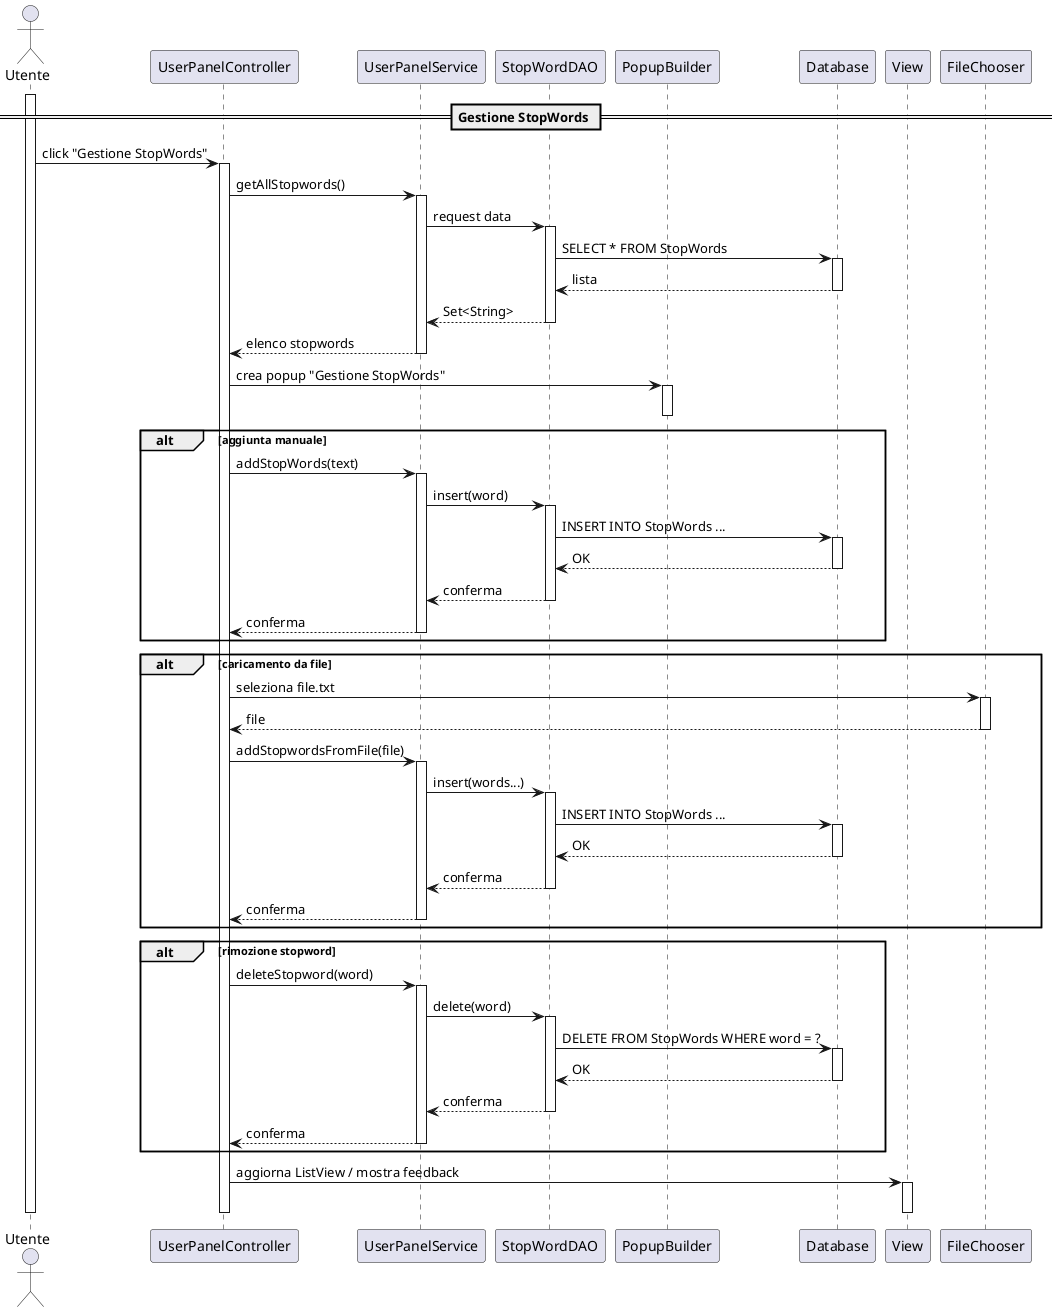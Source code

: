 @startuml
actor Utente
participant UserPanelController
participant UserPanelService
participant StopWordDAO
participant PopupBuilder
participant Database
participant View
participant FileChooser

== Gestione StopWords ==
activate Utente
Utente -> UserPanelController : click "Gestione StopWords"
activate UserPanelController

UserPanelController -> UserPanelService : getAllStopwords()
activate UserPanelService
UserPanelService -> StopWordDAO : request data
activate StopWordDAO
StopWordDAO -> Database : SELECT * FROM StopWords
activate Database
Database --> StopWordDAO : lista
deactivate Database
StopWordDAO --> UserPanelService : Set<String>
deactivate StopWordDAO
UserPanelService --> UserPanelController : elenco stopwords
deactivate UserPanelService

UserPanelController -> PopupBuilder : crea popup "Gestione StopWords"
activate PopupBuilder
deactivate PopupBuilder

alt aggiunta manuale
    UserPanelController -> UserPanelService : addStopWords(text)
    activate UserPanelService
    UserPanelService -> StopWordDAO : insert(word)
    activate StopWordDAO
    StopWordDAO -> Database : INSERT INTO StopWords ...
    activate Database
    Database --> StopWordDAO : OK
    deactivate Database
    StopWordDAO --> UserPanelService : conferma
    deactivate StopWordDAO
    UserPanelService --> UserPanelController : conferma
    deactivate UserPanelService
end

alt caricamento da file
    UserPanelController -> FileChooser : seleziona file.txt
    activate FileChooser
    FileChooser --> UserPanelController : file
    deactivate FileChooser

    UserPanelController -> UserPanelService : addStopwordsFromFile(file)
    activate UserPanelService
    UserPanelService -> StopWordDAO : insert(words...)
    activate StopWordDAO
    StopWordDAO -> Database : INSERT INTO StopWords ...
    activate Database
    Database --> StopWordDAO : OK
    deactivate Database
    StopWordDAO --> UserPanelService : conferma
    deactivate StopWordDAO
    UserPanelService --> UserPanelController : conferma
    deactivate UserPanelService
end

alt rimozione stopword
    UserPanelController -> UserPanelService : deleteStopword(word)
    activate UserPanelService
    UserPanelService -> StopWordDAO : delete(word)
    activate StopWordDAO
    StopWordDAO -> Database : DELETE FROM StopWords WHERE word = ?
    activate Database
    Database --> StopWordDAO : OK
    deactivate Database
    StopWordDAO --> UserPanelService : conferma
    deactivate StopWordDAO
    UserPanelService --> UserPanelController : conferma
    deactivate UserPanelService
end

UserPanelController -> View : aggiorna ListView / mostra feedback
activate View
deactivate View

deactivate UserPanelController
deactivate Utente
@enduml